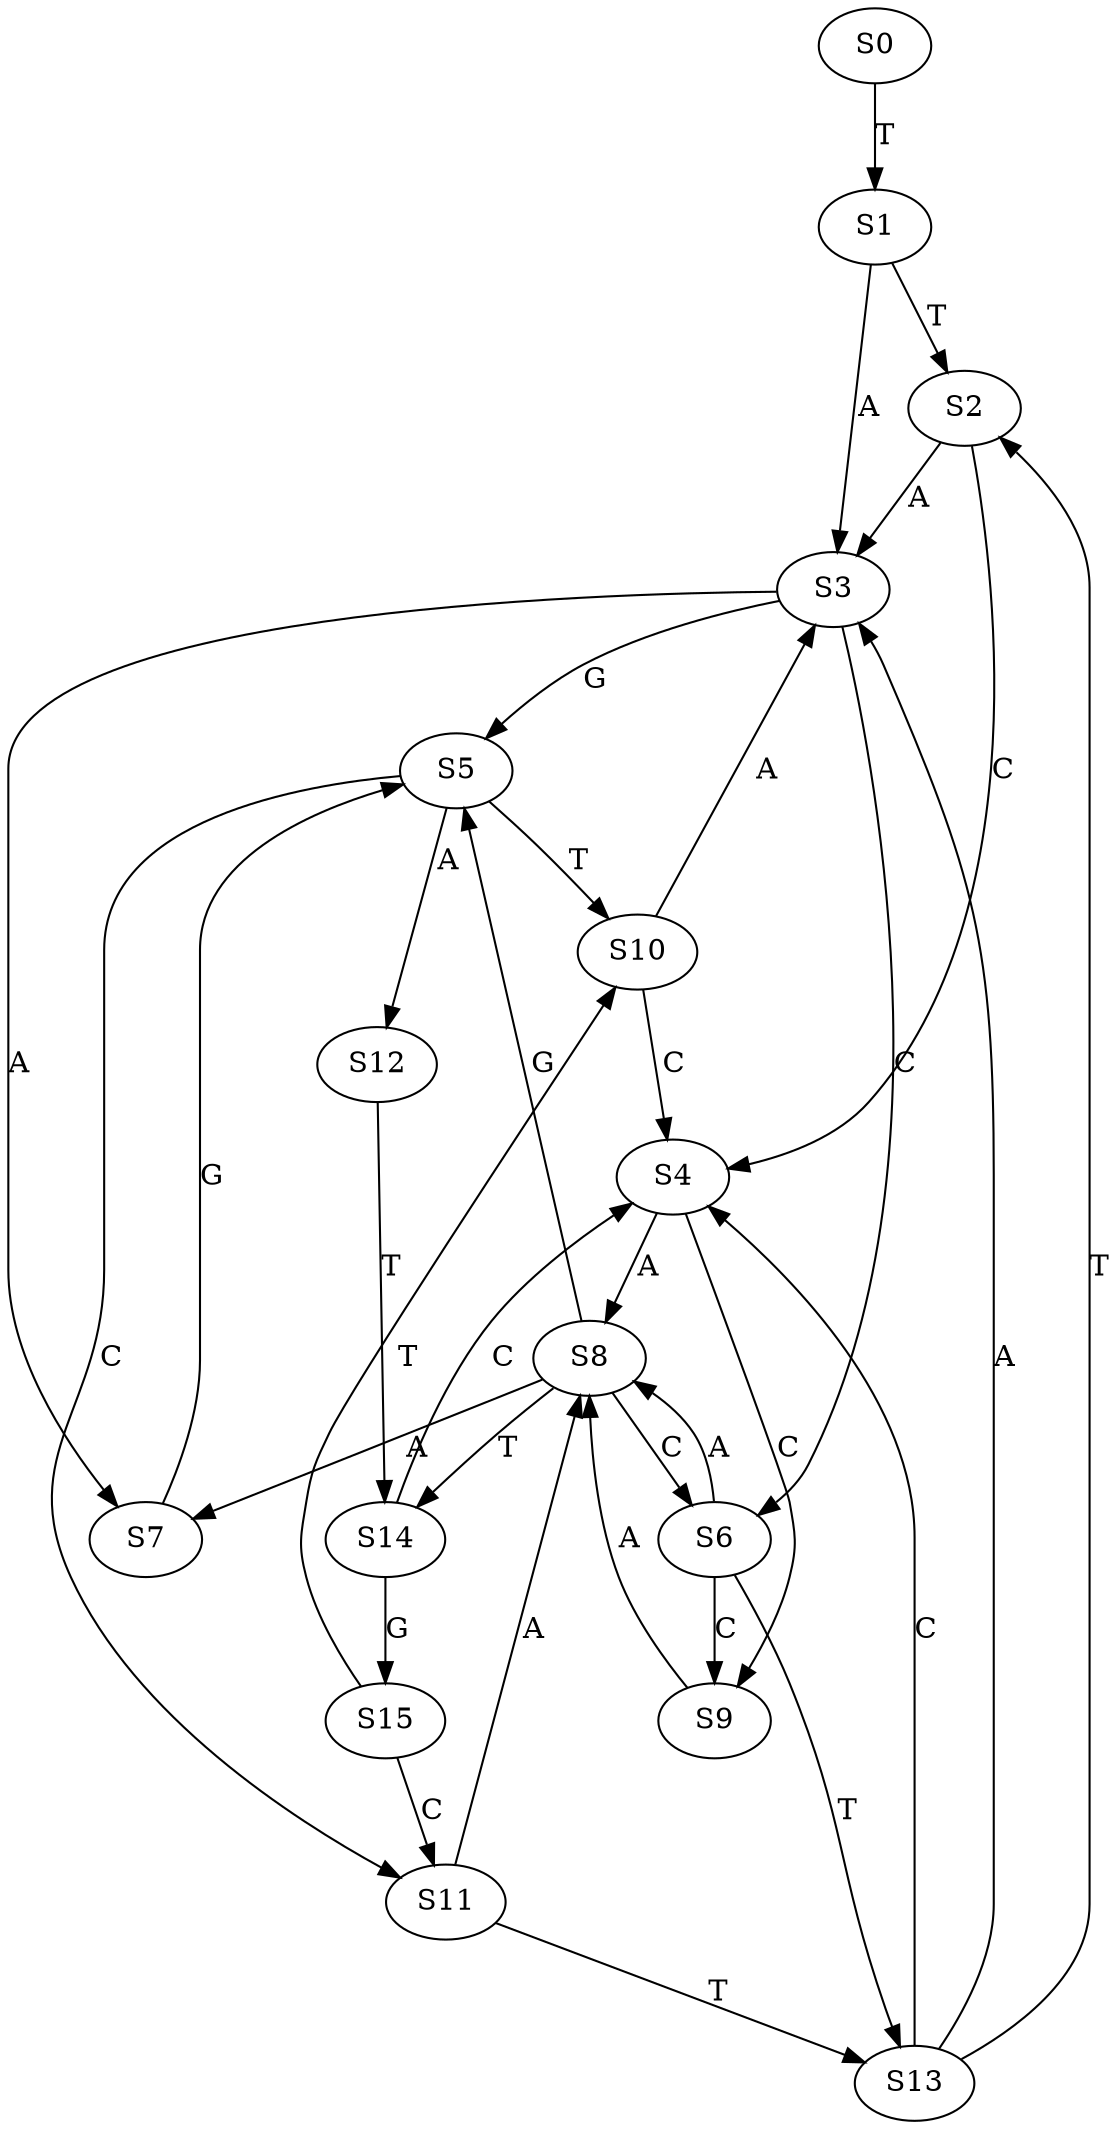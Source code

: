 strict digraph  {
	S0 -> S1 [ label = T ];
	S1 -> S2 [ label = T ];
	S1 -> S3 [ label = A ];
	S2 -> S3 [ label = A ];
	S2 -> S4 [ label = C ];
	S3 -> S5 [ label = G ];
	S3 -> S6 [ label = C ];
	S3 -> S7 [ label = A ];
	S4 -> S8 [ label = A ];
	S4 -> S9 [ label = C ];
	S5 -> S10 [ label = T ];
	S5 -> S11 [ label = C ];
	S5 -> S12 [ label = A ];
	S6 -> S13 [ label = T ];
	S6 -> S9 [ label = C ];
	S6 -> S8 [ label = A ];
	S7 -> S5 [ label = G ];
	S8 -> S5 [ label = G ];
	S8 -> S14 [ label = T ];
	S8 -> S7 [ label = A ];
	S8 -> S6 [ label = C ];
	S9 -> S8 [ label = A ];
	S10 -> S4 [ label = C ];
	S10 -> S3 [ label = A ];
	S11 -> S8 [ label = A ];
	S11 -> S13 [ label = T ];
	S12 -> S14 [ label = T ];
	S13 -> S2 [ label = T ];
	S13 -> S4 [ label = C ];
	S13 -> S3 [ label = A ];
	S14 -> S15 [ label = G ];
	S14 -> S4 [ label = C ];
	S15 -> S11 [ label = C ];
	S15 -> S10 [ label = T ];
}

